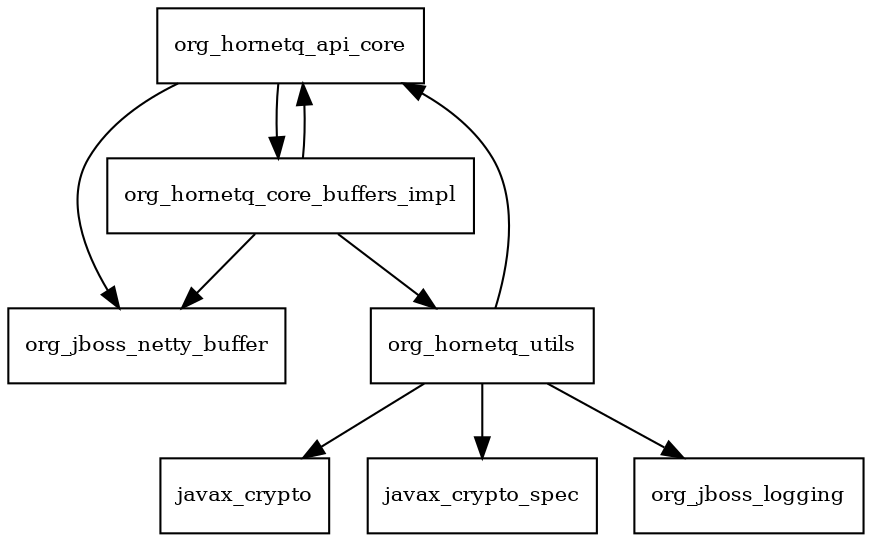 digraph hornetq_commons_2_3_20_Final_redhat_1_package_dependencies {
  node [shape = box, fontsize=10.0];
  org_hornetq_api_core -> org_hornetq_core_buffers_impl;
  org_hornetq_api_core -> org_jboss_netty_buffer;
  org_hornetq_core_buffers_impl -> org_hornetq_api_core;
  org_hornetq_core_buffers_impl -> org_hornetq_utils;
  org_hornetq_core_buffers_impl -> org_jboss_netty_buffer;
  org_hornetq_utils -> javax_crypto;
  org_hornetq_utils -> javax_crypto_spec;
  org_hornetq_utils -> org_hornetq_api_core;
  org_hornetq_utils -> org_jboss_logging;
}
